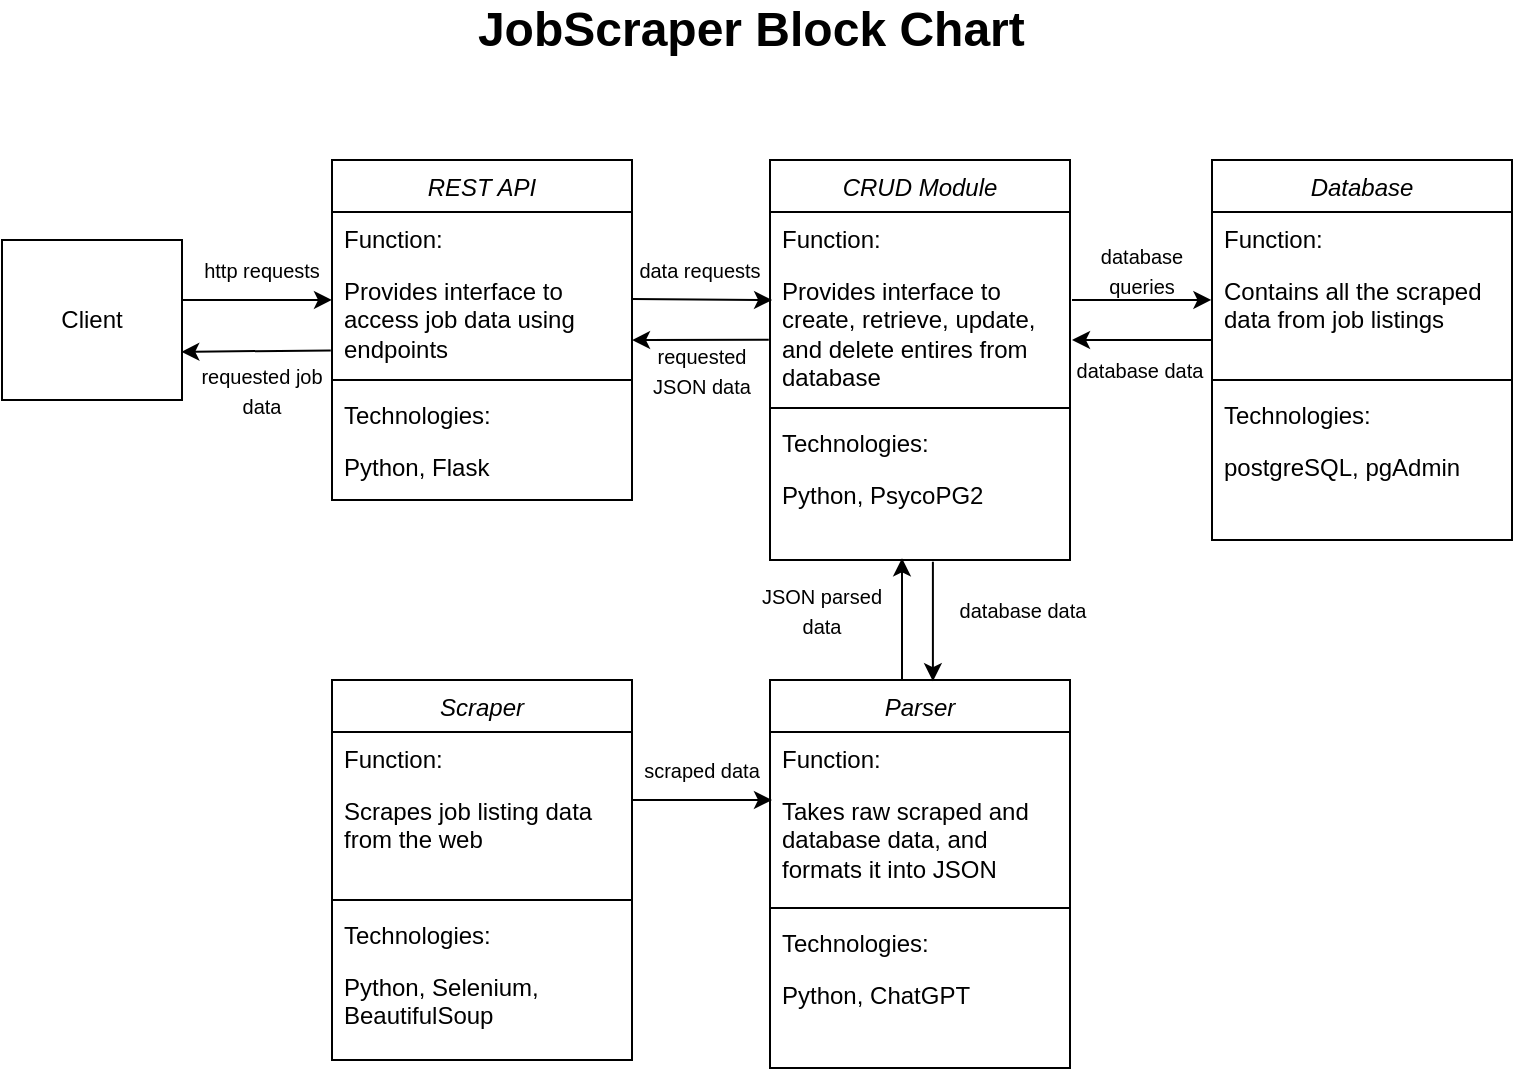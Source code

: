<mxfile version="20.8.16" type="device"><diagram id="C5RBs43oDa-KdzZeNtuy" name="Page-1"><mxGraphModel dx="1421" dy="872" grid="1" gridSize="10" guides="1" tooltips="1" connect="1" arrows="1" fold="1" page="1" pageScale="1" pageWidth="291" pageHeight="413" math="0" shadow="0"><root><mxCell id="WIyWlLk6GJQsqaUBKTNV-0"/><mxCell id="WIyWlLk6GJQsqaUBKTNV-1" parent="WIyWlLk6GJQsqaUBKTNV-0"/><mxCell id="zkfFHV4jXpPFQw0GAbJ--0" value="REST API" style="swimlane;fontStyle=2;align=center;verticalAlign=top;childLayout=stackLayout;horizontal=1;startSize=26;horizontalStack=0;resizeParent=1;resizeLast=0;collapsible=1;marginBottom=0;rounded=0;shadow=0;strokeWidth=1;" parent="WIyWlLk6GJQsqaUBKTNV-1" vertex="1"><mxGeometry x="224" y="160" width="150" height="170" as="geometry"><mxRectangle x="230" y="200" width="160" height="26" as="alternateBounds"/></mxGeometry></mxCell><mxCell id="vBiKg5w_jAs7H22QOjXE-8" value="Function:" style="text;align=left;verticalAlign=top;spacingLeft=4;spacingRight=4;overflow=hidden;rotatable=0;points=[[0,0.5],[1,0.5]];portConstraint=eastwest;" vertex="1" parent="zkfFHV4jXpPFQw0GAbJ--0"><mxGeometry y="26" width="150" height="26" as="geometry"/></mxCell><mxCell id="zkfFHV4jXpPFQw0GAbJ--1" value="Provides interface to access job data using endpoints" style="text;align=left;verticalAlign=top;spacingLeft=4;spacingRight=4;overflow=hidden;rotatable=0;points=[[0,0.5],[1,0.5]];portConstraint=eastwest;whiteSpace=wrap;" parent="zkfFHV4jXpPFQw0GAbJ--0" vertex="1"><mxGeometry y="52" width="150" height="54" as="geometry"/></mxCell><mxCell id="zkfFHV4jXpPFQw0GAbJ--4" value="" style="line;html=1;strokeWidth=1;align=left;verticalAlign=middle;spacingTop=-1;spacingLeft=3;spacingRight=3;rotatable=0;labelPosition=right;points=[];portConstraint=eastwest;" parent="zkfFHV4jXpPFQw0GAbJ--0" vertex="1"><mxGeometry y="106" width="150" height="8" as="geometry"/></mxCell><mxCell id="zkfFHV4jXpPFQw0GAbJ--5" value="Technologies:" style="text;align=left;verticalAlign=top;spacingLeft=4;spacingRight=4;overflow=hidden;rotatable=0;points=[[0,0.5],[1,0.5]];portConstraint=eastwest;" parent="zkfFHV4jXpPFQw0GAbJ--0" vertex="1"><mxGeometry y="114" width="150" height="26" as="geometry"/></mxCell><mxCell id="vBiKg5w_jAs7H22QOjXE-9" value="Python, Flask" style="text;align=left;verticalAlign=top;spacingLeft=4;spacingRight=4;overflow=hidden;rotatable=0;points=[[0,0.5],[1,0.5]];portConstraint=eastwest;whiteSpace=wrap;" vertex="1" parent="zkfFHV4jXpPFQw0GAbJ--0"><mxGeometry y="140" width="150" height="30" as="geometry"/></mxCell><mxCell id="vBiKg5w_jAs7H22QOjXE-0" value="&lt;font style=&quot;font-size: 24px;&quot;&gt;&lt;b&gt;JobScraper Block Chart&amp;nbsp;&lt;/b&gt;&lt;/font&gt;" style="text;html=1;strokeColor=none;fillColor=none;align=center;verticalAlign=middle;whiteSpace=wrap;rounded=0;" vertex="1" parent="WIyWlLk6GJQsqaUBKTNV-1"><mxGeometry x="277" y="80" width="320" height="30" as="geometry"/></mxCell><mxCell id="vBiKg5w_jAs7H22QOjXE-16" value="Database" style="swimlane;fontStyle=2;align=center;verticalAlign=top;childLayout=stackLayout;horizontal=1;startSize=26;horizontalStack=0;resizeParent=1;resizeLast=0;collapsible=1;marginBottom=0;rounded=0;shadow=0;strokeWidth=1;" vertex="1" parent="WIyWlLk6GJQsqaUBKTNV-1"><mxGeometry x="664" y="160" width="150" height="190" as="geometry"><mxRectangle x="230" y="200" width="160" height="26" as="alternateBounds"/></mxGeometry></mxCell><mxCell id="vBiKg5w_jAs7H22QOjXE-17" value="Function:" style="text;align=left;verticalAlign=top;spacingLeft=4;spacingRight=4;overflow=hidden;rotatable=0;points=[[0,0.5],[1,0.5]];portConstraint=eastwest;" vertex="1" parent="vBiKg5w_jAs7H22QOjXE-16"><mxGeometry y="26" width="150" height="26" as="geometry"/></mxCell><mxCell id="vBiKg5w_jAs7H22QOjXE-18" value="Contains all the scraped data from job listings" style="text;align=left;verticalAlign=top;spacingLeft=4;spacingRight=4;overflow=hidden;rotatable=0;points=[[0,0.5],[1,0.5]];portConstraint=eastwest;whiteSpace=wrap;" vertex="1" parent="vBiKg5w_jAs7H22QOjXE-16"><mxGeometry y="52" width="150" height="54" as="geometry"/></mxCell><mxCell id="vBiKg5w_jAs7H22QOjXE-19" value="" style="line;html=1;strokeWidth=1;align=left;verticalAlign=middle;spacingTop=-1;spacingLeft=3;spacingRight=3;rotatable=0;labelPosition=right;points=[];portConstraint=eastwest;" vertex="1" parent="vBiKg5w_jAs7H22QOjXE-16"><mxGeometry y="106" width="150" height="8" as="geometry"/></mxCell><mxCell id="vBiKg5w_jAs7H22QOjXE-20" value="Technologies:" style="text;align=left;verticalAlign=top;spacingLeft=4;spacingRight=4;overflow=hidden;rotatable=0;points=[[0,0.5],[1,0.5]];portConstraint=eastwest;" vertex="1" parent="vBiKg5w_jAs7H22QOjXE-16"><mxGeometry y="114" width="150" height="26" as="geometry"/></mxCell><mxCell id="vBiKg5w_jAs7H22QOjXE-21" value="postgreSQL, pgAdmin" style="text;align=left;verticalAlign=top;spacingLeft=4;spacingRight=4;overflow=hidden;rotatable=0;points=[[0,0.5],[1,0.5]];portConstraint=eastwest;whiteSpace=wrap;" vertex="1" parent="vBiKg5w_jAs7H22QOjXE-16"><mxGeometry y="140" width="150" height="30" as="geometry"/></mxCell><mxCell id="vBiKg5w_jAs7H22QOjXE-22" value="Scraper" style="swimlane;fontStyle=2;align=center;verticalAlign=top;childLayout=stackLayout;horizontal=1;startSize=26;horizontalStack=0;resizeParent=1;resizeLast=0;collapsible=1;marginBottom=0;rounded=0;shadow=0;strokeWidth=1;" vertex="1" parent="WIyWlLk6GJQsqaUBKTNV-1"><mxGeometry x="224" y="420" width="150" height="190" as="geometry"><mxRectangle x="230" y="200" width="160" height="26" as="alternateBounds"/></mxGeometry></mxCell><mxCell id="vBiKg5w_jAs7H22QOjXE-23" value="Function:" style="text;align=left;verticalAlign=top;spacingLeft=4;spacingRight=4;overflow=hidden;rotatable=0;points=[[0,0.5],[1,0.5]];portConstraint=eastwest;" vertex="1" parent="vBiKg5w_jAs7H22QOjXE-22"><mxGeometry y="26" width="150" height="26" as="geometry"/></mxCell><mxCell id="vBiKg5w_jAs7H22QOjXE-24" value="Scrapes job listing data from the web" style="text;align=left;verticalAlign=top;spacingLeft=4;spacingRight=4;overflow=hidden;rotatable=0;points=[[0,0.5],[1,0.5]];portConstraint=eastwest;whiteSpace=wrap;" vertex="1" parent="vBiKg5w_jAs7H22QOjXE-22"><mxGeometry y="52" width="150" height="54" as="geometry"/></mxCell><mxCell id="vBiKg5w_jAs7H22QOjXE-25" value="" style="line;html=1;strokeWidth=1;align=left;verticalAlign=middle;spacingTop=-1;spacingLeft=3;spacingRight=3;rotatable=0;labelPosition=right;points=[];portConstraint=eastwest;" vertex="1" parent="vBiKg5w_jAs7H22QOjXE-22"><mxGeometry y="106" width="150" height="8" as="geometry"/></mxCell><mxCell id="vBiKg5w_jAs7H22QOjXE-26" value="Technologies:" style="text;align=left;verticalAlign=top;spacingLeft=4;spacingRight=4;overflow=hidden;rotatable=0;points=[[0,0.5],[1,0.5]];portConstraint=eastwest;" vertex="1" parent="vBiKg5w_jAs7H22QOjXE-22"><mxGeometry y="114" width="150" height="26" as="geometry"/></mxCell><mxCell id="vBiKg5w_jAs7H22QOjXE-27" value="Python, Selenium, BeautifulSoup" style="text;align=left;verticalAlign=top;spacingLeft=4;spacingRight=4;overflow=hidden;rotatable=0;points=[[0,0.5],[1,0.5]];portConstraint=eastwest;whiteSpace=wrap;" vertex="1" parent="vBiKg5w_jAs7H22QOjXE-22"><mxGeometry y="140" width="150" height="50" as="geometry"/></mxCell><mxCell id="vBiKg5w_jAs7H22QOjXE-31" value="Parser" style="swimlane;fontStyle=2;align=center;verticalAlign=top;childLayout=stackLayout;horizontal=1;startSize=26;horizontalStack=0;resizeParent=1;resizeLast=0;collapsible=1;marginBottom=0;rounded=0;shadow=0;strokeWidth=1;" vertex="1" parent="WIyWlLk6GJQsqaUBKTNV-1"><mxGeometry x="443" y="420" width="150" height="194" as="geometry"><mxRectangle x="230" y="200" width="160" height="26" as="alternateBounds"/></mxGeometry></mxCell><mxCell id="vBiKg5w_jAs7H22QOjXE-32" value="Function:" style="text;align=left;verticalAlign=top;spacingLeft=4;spacingRight=4;overflow=hidden;rotatable=0;points=[[0,0.5],[1,0.5]];portConstraint=eastwest;" vertex="1" parent="vBiKg5w_jAs7H22QOjXE-31"><mxGeometry y="26" width="150" height="26" as="geometry"/></mxCell><mxCell id="vBiKg5w_jAs7H22QOjXE-33" value="Takes raw scraped and database data, and formats it into JSON" style="text;align=left;verticalAlign=top;spacingLeft=4;spacingRight=4;overflow=hidden;rotatable=0;points=[[0,0.5],[1,0.5]];portConstraint=eastwest;whiteSpace=wrap;" vertex="1" parent="vBiKg5w_jAs7H22QOjXE-31"><mxGeometry y="52" width="150" height="58" as="geometry"/></mxCell><mxCell id="vBiKg5w_jAs7H22QOjXE-34" value="" style="line;html=1;strokeWidth=1;align=left;verticalAlign=middle;spacingTop=-1;spacingLeft=3;spacingRight=3;rotatable=0;labelPosition=right;points=[];portConstraint=eastwest;" vertex="1" parent="vBiKg5w_jAs7H22QOjXE-31"><mxGeometry y="110" width="150" height="8" as="geometry"/></mxCell><mxCell id="vBiKg5w_jAs7H22QOjXE-35" value="Technologies:" style="text;align=left;verticalAlign=top;spacingLeft=4;spacingRight=4;overflow=hidden;rotatable=0;points=[[0,0.5],[1,0.5]];portConstraint=eastwest;" vertex="1" parent="vBiKg5w_jAs7H22QOjXE-31"><mxGeometry y="118" width="150" height="26" as="geometry"/></mxCell><mxCell id="vBiKg5w_jAs7H22QOjXE-36" value="Python, ChatGPT" style="text;align=left;verticalAlign=top;spacingLeft=4;spacingRight=4;overflow=hidden;rotatable=0;points=[[0,0.5],[1,0.5]];portConstraint=eastwest;whiteSpace=wrap;" vertex="1" parent="vBiKg5w_jAs7H22QOjXE-31"><mxGeometry y="144" width="150" height="50" as="geometry"/></mxCell><mxCell id="vBiKg5w_jAs7H22QOjXE-37" value="CRUD Module" style="swimlane;fontStyle=2;align=center;verticalAlign=top;childLayout=stackLayout;horizontal=1;startSize=26;horizontalStack=0;resizeParent=1;resizeLast=0;collapsible=1;marginBottom=0;rounded=0;shadow=0;strokeWidth=1;" vertex="1" parent="WIyWlLk6GJQsqaUBKTNV-1"><mxGeometry x="443" y="160" width="150" height="200" as="geometry"><mxRectangle x="230" y="200" width="160" height="26" as="alternateBounds"/></mxGeometry></mxCell><mxCell id="vBiKg5w_jAs7H22QOjXE-38" value="Function:" style="text;align=left;verticalAlign=top;spacingLeft=4;spacingRight=4;overflow=hidden;rotatable=0;points=[[0,0.5],[1,0.5]];portConstraint=eastwest;" vertex="1" parent="vBiKg5w_jAs7H22QOjXE-37"><mxGeometry y="26" width="150" height="26" as="geometry"/></mxCell><mxCell id="vBiKg5w_jAs7H22QOjXE-39" value="Provides interface to create, retrieve, update, and delete entires from database" style="text;align=left;verticalAlign=top;spacingLeft=4;spacingRight=4;overflow=hidden;rotatable=0;points=[[0,0.5],[1,0.5]];portConstraint=eastwest;whiteSpace=wrap;" vertex="1" parent="vBiKg5w_jAs7H22QOjXE-37"><mxGeometry y="52" width="150" height="68" as="geometry"/></mxCell><mxCell id="vBiKg5w_jAs7H22QOjXE-40" value="" style="line;html=1;strokeWidth=1;align=left;verticalAlign=middle;spacingTop=-1;spacingLeft=3;spacingRight=3;rotatable=0;labelPosition=right;points=[];portConstraint=eastwest;" vertex="1" parent="vBiKg5w_jAs7H22QOjXE-37"><mxGeometry y="120" width="150" height="8" as="geometry"/></mxCell><mxCell id="vBiKg5w_jAs7H22QOjXE-41" value="Technologies:" style="text;align=left;verticalAlign=top;spacingLeft=4;spacingRight=4;overflow=hidden;rotatable=0;points=[[0,0.5],[1,0.5]];portConstraint=eastwest;" vertex="1" parent="vBiKg5w_jAs7H22QOjXE-37"><mxGeometry y="128" width="150" height="26" as="geometry"/></mxCell><mxCell id="vBiKg5w_jAs7H22QOjXE-42" value="Python, PsycoPG2" style="text;align=left;verticalAlign=top;spacingLeft=4;spacingRight=4;overflow=hidden;rotatable=0;points=[[0,0.5],[1,0.5]];portConstraint=eastwest;whiteSpace=wrap;" vertex="1" parent="vBiKg5w_jAs7H22QOjXE-37"><mxGeometry y="154" width="150" height="46" as="geometry"/></mxCell><mxCell id="vBiKg5w_jAs7H22QOjXE-48" value="" style="endArrow=classic;html=1;rounded=0;fontSize=12;exitX=0;exitY=1;exitDx=0;exitDy=0;entryX=1;entryY=1;entryDx=0;entryDy=0;" edge="1" parent="WIyWlLk6GJQsqaUBKTNV-1" source="vBiKg5w_jAs7H22QOjXE-52" target="vBiKg5w_jAs7H22QOjXE-52"><mxGeometry width="50" height="50" relative="1" as="geometry"><mxPoint x="464" y="370" as="sourcePoint"/><mxPoint x="514" y="320" as="targetPoint"/></mxGeometry></mxCell><mxCell id="vBiKg5w_jAs7H22QOjXE-50" value="" style="endArrow=classic;html=1;rounded=0;fontSize=12;exitX=0.5;exitY=0;exitDx=0;exitDy=0;entryX=0.5;entryY=0.981;entryDx=0;entryDy=0;entryPerimeter=0;" edge="1" parent="WIyWlLk6GJQsqaUBKTNV-1"><mxGeometry width="50" height="50" relative="1" as="geometry"><mxPoint x="509" y="420" as="sourcePoint"/><mxPoint x="509" y="359.126" as="targetPoint"/></mxGeometry></mxCell><mxCell id="vBiKg5w_jAs7H22QOjXE-51" value="" style="endArrow=classic;html=1;rounded=0;fontSize=12;exitX=0.603;exitY=1.019;exitDx=0;exitDy=0;exitPerimeter=0;entryX=0.603;entryY=0.003;entryDx=0;entryDy=0;entryPerimeter=0;" edge="1" parent="WIyWlLk6GJQsqaUBKTNV-1"><mxGeometry width="50" height="50" relative="1" as="geometry"><mxPoint x="524.45" y="360.874" as="sourcePoint"/><mxPoint x="524.45" y="420.612" as="targetPoint"/></mxGeometry></mxCell><mxCell id="vBiKg5w_jAs7H22QOjXE-52" value="&lt;font style=&quot;font-size: 10px;&quot;&gt;scraped data&lt;/font&gt;" style="text;html=1;strokeColor=none;fillColor=none;align=center;verticalAlign=middle;whiteSpace=wrap;rounded=0;fontSize=12;" vertex="1" parent="WIyWlLk6GJQsqaUBKTNV-1"><mxGeometry x="374" y="450" width="70" height="30" as="geometry"/></mxCell><mxCell id="vBiKg5w_jAs7H22QOjXE-53" value="&lt;font style=&quot;font-size: 10px;&quot;&gt;JSON parsed data&lt;/font&gt;" style="text;html=1;strokeColor=none;fillColor=none;align=center;verticalAlign=middle;whiteSpace=wrap;rounded=0;fontSize=12;" vertex="1" parent="WIyWlLk6GJQsqaUBKTNV-1"><mxGeometry x="434" y="370" width="70" height="30" as="geometry"/></mxCell><mxCell id="vBiKg5w_jAs7H22QOjXE-54" value="&lt;font style=&quot;font-size: 10px;&quot;&gt;database data&lt;/font&gt;" style="text;html=1;strokeColor=none;fillColor=none;align=center;verticalAlign=middle;whiteSpace=wrap;rounded=0;fontSize=12;" vertex="1" parent="WIyWlLk6GJQsqaUBKTNV-1"><mxGeometry x="534" y="370" width="71" height="30" as="geometry"/></mxCell><mxCell id="vBiKg5w_jAs7H22QOjXE-55" value="&lt;font style=&quot;font-size: 10px;&quot;&gt;database queries&lt;/font&gt;" style="text;html=1;strokeColor=none;fillColor=none;align=center;verticalAlign=middle;whiteSpace=wrap;rounded=0;fontSize=12;" vertex="1" parent="WIyWlLk6GJQsqaUBKTNV-1"><mxGeometry x="594" y="200" width="70" height="30" as="geometry"/></mxCell><mxCell id="vBiKg5w_jAs7H22QOjXE-56" value="&lt;font style=&quot;font-size: 10px;&quot;&gt;database data&lt;/font&gt;" style="text;html=1;strokeColor=none;fillColor=none;align=center;verticalAlign=middle;whiteSpace=wrap;rounded=0;fontSize=12;" vertex="1" parent="WIyWlLk6GJQsqaUBKTNV-1"><mxGeometry x="593" y="250" width="70" height="30" as="geometry"/></mxCell><mxCell id="vBiKg5w_jAs7H22QOjXE-57" value="" style="endArrow=classic;html=1;rounded=0;fontSize=10;entryX=-0.002;entryY=0.333;entryDx=0;entryDy=0;entryPerimeter=0;" edge="1" parent="WIyWlLk6GJQsqaUBKTNV-1" target="vBiKg5w_jAs7H22QOjXE-18"><mxGeometry width="50" height="50" relative="1" as="geometry"><mxPoint x="594" y="230" as="sourcePoint"/><mxPoint x="664" y="230" as="targetPoint"/></mxGeometry></mxCell><mxCell id="vBiKg5w_jAs7H22QOjXE-58" value="" style="endArrow=classic;html=1;rounded=0;fontSize=10;exitX=0;exitY=0.704;exitDx=0;exitDy=0;exitPerimeter=0;" edge="1" parent="WIyWlLk6GJQsqaUBKTNV-1" source="vBiKg5w_jAs7H22QOjXE-18"><mxGeometry width="50" height="50" relative="1" as="geometry"><mxPoint x="654" y="270" as="sourcePoint"/><mxPoint x="594" y="250" as="targetPoint"/></mxGeometry></mxCell><mxCell id="vBiKg5w_jAs7H22QOjXE-60" value="" style="endArrow=classic;html=1;rounded=0;fontSize=10;exitX=0.999;exitY=0.325;exitDx=0;exitDy=0;exitPerimeter=0;entryX=0.007;entryY=0.265;entryDx=0;entryDy=0;entryPerimeter=0;" edge="1" parent="WIyWlLk6GJQsqaUBKTNV-1" source="zkfFHV4jXpPFQw0GAbJ--1" target="vBiKg5w_jAs7H22QOjXE-39"><mxGeometry width="50" height="50" relative="1" as="geometry"><mxPoint x="384" y="230" as="sourcePoint"/><mxPoint x="434" y="230" as="targetPoint"/></mxGeometry></mxCell><mxCell id="vBiKg5w_jAs7H22QOjXE-61" value="" style="endArrow=classic;html=1;rounded=0;fontSize=10;exitX=-0.004;exitY=0.557;exitDx=0;exitDy=0;exitPerimeter=0;entryX=1;entryY=0.704;entryDx=0;entryDy=0;entryPerimeter=0;" edge="1" parent="WIyWlLk6GJQsqaUBKTNV-1" source="vBiKg5w_jAs7H22QOjXE-39" target="zkfFHV4jXpPFQw0GAbJ--1"><mxGeometry width="50" height="50" relative="1" as="geometry"><mxPoint x="404" y="250" as="sourcePoint"/><mxPoint x="384" y="250" as="targetPoint"/></mxGeometry></mxCell><mxCell id="vBiKg5w_jAs7H22QOjXE-62" value="&lt;font style=&quot;font-size: 10px;&quot;&gt;data requests&lt;/font&gt;" style="text;html=1;strokeColor=none;fillColor=none;align=center;verticalAlign=middle;whiteSpace=wrap;rounded=0;fontSize=12;" vertex="1" parent="WIyWlLk6GJQsqaUBKTNV-1"><mxGeometry x="373" y="200" width="70" height="30" as="geometry"/></mxCell><mxCell id="vBiKg5w_jAs7H22QOjXE-63" value="&lt;font style=&quot;font-size: 10px;&quot;&gt;requested JSON data&lt;/font&gt;" style="text;html=1;strokeColor=none;fillColor=none;align=center;verticalAlign=middle;whiteSpace=wrap;rounded=0;fontSize=12;" vertex="1" parent="WIyWlLk6GJQsqaUBKTNV-1"><mxGeometry x="374" y="250" width="70" height="30" as="geometry"/></mxCell><mxCell id="vBiKg5w_jAs7H22QOjXE-67" value="" style="endArrow=classic;html=1;rounded=0;fontSize=10;entryX=0.996;entryY=0.699;entryDx=0;entryDy=0;entryPerimeter=0;exitX=-0.004;exitY=0.8;exitDx=0;exitDy=0;exitPerimeter=0;" edge="1" parent="WIyWlLk6GJQsqaUBKTNV-1" source="zkfFHV4jXpPFQw0GAbJ--1" target="vBiKg5w_jAs7H22QOjXE-71"><mxGeometry width="50" height="50" relative="1" as="geometry"><mxPoint x="204" y="260" as="sourcePoint"/><mxPoint x="154" y="255.016" as="targetPoint"/></mxGeometry></mxCell><mxCell id="vBiKg5w_jAs7H22QOjXE-68" value="&lt;font style=&quot;font-size: 10px;&quot;&gt;http&amp;nbsp;requests&lt;/font&gt;" style="text;html=1;strokeColor=none;fillColor=none;align=center;verticalAlign=middle;whiteSpace=wrap;rounded=0;fontSize=12;" vertex="1" parent="WIyWlLk6GJQsqaUBKTNV-1"><mxGeometry x="159" y="205" width="60" height="20" as="geometry"/></mxCell><mxCell id="vBiKg5w_jAs7H22QOjXE-69" value="&lt;font style=&quot;font-size: 10px;&quot;&gt;requested job data&lt;/font&gt;" style="text;html=1;strokeColor=none;fillColor=none;align=center;verticalAlign=middle;whiteSpace=wrap;rounded=0;fontSize=12;" vertex="1" parent="WIyWlLk6GJQsqaUBKTNV-1"><mxGeometry x="154" y="260" width="70" height="30" as="geometry"/></mxCell><mxCell id="vBiKg5w_jAs7H22QOjXE-70" value="" style="endArrow=classic;html=1;rounded=0;fontSize=10;entryX=0;entryY=0.333;entryDx=0;entryDy=0;entryPerimeter=0;exitX=1.002;exitY=0.375;exitDx=0;exitDy=0;exitPerimeter=0;" edge="1" parent="WIyWlLk6GJQsqaUBKTNV-1" source="vBiKg5w_jAs7H22QOjXE-71" target="zkfFHV4jXpPFQw0GAbJ--1"><mxGeometry width="50" height="50" relative="1" as="geometry"><mxPoint x="169" y="230" as="sourcePoint"/><mxPoint x="204" y="230" as="targetPoint"/></mxGeometry></mxCell><mxCell id="vBiKg5w_jAs7H22QOjXE-71" value="&lt;font style=&quot;font-size: 12px;&quot;&gt;Client&lt;/font&gt;" style="rounded=0;whiteSpace=wrap;html=1;fontSize=10;" vertex="1" parent="WIyWlLk6GJQsqaUBKTNV-1"><mxGeometry x="59" y="200" width="90" height="80" as="geometry"/></mxCell></root></mxGraphModel></diagram></mxfile>